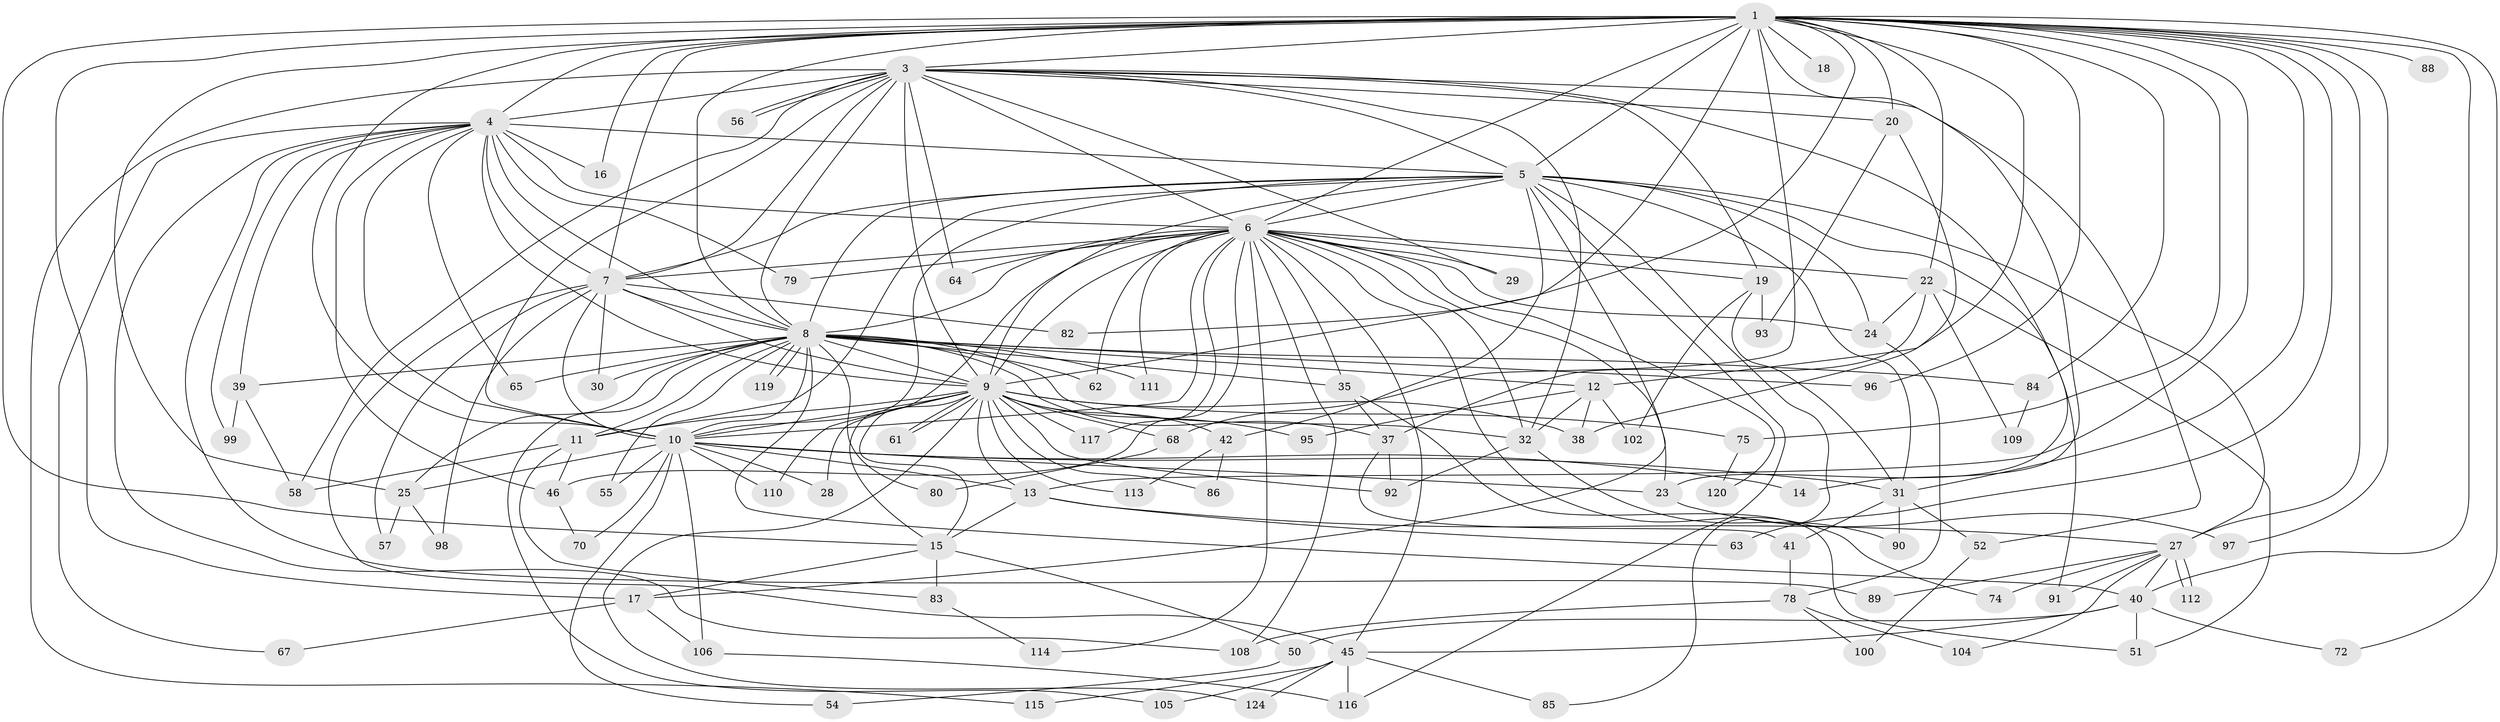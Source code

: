 // original degree distribution, {21: 0.015873015873015872, 24: 0.007936507936507936, 20: 0.015873015873015872, 19: 0.007936507936507936, 29: 0.007936507936507936, 15: 0.007936507936507936, 28: 0.007936507936507936, 26: 0.007936507936507936, 6: 0.031746031746031744, 3: 0.1984126984126984, 2: 0.5317460317460317, 7: 0.015873015873015872, 4: 0.07936507936507936, 5: 0.05555555555555555, 9: 0.007936507936507936}
// Generated by graph-tools (version 1.1) at 2025/41/03/06/25 10:41:41]
// undirected, 94 vertices, 227 edges
graph export_dot {
graph [start="1"]
  node [color=gray90,style=filled];
  1 [super="+2"];
  3 [super="+36"];
  4 [super="+21"];
  5 [super="+121"];
  6 [super="+122"];
  7 [super="+49"];
  8 [super="+48"];
  9 [super="+26"];
  10 [super="+103"];
  11 [super="+44"];
  12 [super="+69"];
  13 [super="+66"];
  14;
  15 [super="+71"];
  16;
  17 [super="+59"];
  18;
  19 [super="+126"];
  20 [super="+33"];
  22 [super="+34"];
  23;
  24;
  25 [super="+94"];
  27 [super="+77"];
  28;
  29;
  30;
  31 [super="+73"];
  32 [super="+43"];
  35;
  37;
  38 [super="+125"];
  39;
  40 [super="+53"];
  41;
  42;
  45 [super="+76"];
  46 [super="+47"];
  50;
  51 [super="+107"];
  52;
  54;
  55;
  56 [super="+60"];
  57;
  58 [super="+81"];
  61 [super="+87"];
  62;
  63;
  64;
  65;
  67;
  68;
  70;
  72;
  74;
  75;
  78 [super="+118"];
  79;
  80;
  82;
  83;
  84;
  85;
  86;
  88;
  89;
  90;
  91;
  92 [super="+101"];
  93;
  95;
  96;
  97;
  98;
  99;
  100;
  102;
  104;
  105;
  106;
  108;
  109;
  110;
  111;
  112;
  113;
  114;
  115;
  116 [super="+123"];
  117;
  119;
  120;
  124;
  1 -- 3 [weight=2];
  1 -- 4 [weight=3];
  1 -- 5 [weight=2];
  1 -- 6 [weight=2];
  1 -- 7 [weight=2];
  1 -- 8 [weight=2];
  1 -- 9 [weight=2];
  1 -- 10 [weight=2];
  1 -- 16;
  1 -- 18 [weight=2];
  1 -- 20 [weight=2];
  1 -- 22 [weight=2];
  1 -- 40;
  1 -- 63;
  1 -- 72;
  1 -- 75;
  1 -- 82;
  1 -- 88 [weight=2];
  1 -- 68;
  1 -- 12;
  1 -- 14;
  1 -- 84;
  1 -- 27;
  1 -- 31;
  1 -- 96;
  1 -- 97;
  1 -- 25;
  1 -- 13;
  1 -- 17;
  1 -- 15;
  3 -- 4 [weight=2];
  3 -- 5;
  3 -- 6;
  3 -- 7;
  3 -- 8;
  3 -- 9;
  3 -- 10;
  3 -- 19;
  3 -- 20;
  3 -- 23;
  3 -- 29;
  3 -- 32;
  3 -- 52;
  3 -- 56 [weight=2];
  3 -- 56;
  3 -- 58;
  3 -- 64;
  3 -- 115;
  4 -- 5;
  4 -- 6;
  4 -- 7;
  4 -- 8;
  4 -- 9;
  4 -- 10;
  4 -- 16;
  4 -- 39;
  4 -- 46;
  4 -- 65;
  4 -- 67;
  4 -- 79;
  4 -- 89;
  4 -- 99;
  4 -- 108;
  5 -- 6;
  5 -- 7;
  5 -- 8 [weight=2];
  5 -- 9;
  5 -- 10;
  5 -- 11;
  5 -- 17;
  5 -- 24;
  5 -- 27;
  5 -- 42;
  5 -- 85;
  5 -- 91;
  5 -- 116;
  5 -- 31;
  6 -- 7 [weight=2];
  6 -- 8;
  6 -- 9;
  6 -- 10;
  6 -- 15;
  6 -- 19;
  6 -- 23;
  6 -- 24;
  6 -- 29;
  6 -- 32;
  6 -- 35;
  6 -- 62;
  6 -- 64;
  6 -- 74;
  6 -- 79;
  6 -- 108;
  6 -- 111;
  6 -- 114;
  6 -- 117;
  6 -- 120;
  6 -- 45;
  6 -- 22;
  6 -- 46;
  7 -- 8;
  7 -- 9;
  7 -- 10;
  7 -- 30;
  7 -- 45;
  7 -- 57;
  7 -- 82;
  7 -- 98;
  8 -- 9;
  8 -- 10;
  8 -- 11;
  8 -- 12;
  8 -- 25;
  8 -- 30;
  8 -- 35;
  8 -- 39;
  8 -- 40;
  8 -- 55;
  8 -- 62;
  8 -- 65;
  8 -- 80;
  8 -- 84;
  8 -- 96;
  8 -- 105;
  8 -- 119;
  8 -- 119;
  8 -- 32;
  8 -- 37;
  8 -- 111;
  9 -- 10;
  9 -- 13;
  9 -- 28;
  9 -- 38;
  9 -- 42;
  9 -- 61 [weight=2];
  9 -- 61;
  9 -- 68;
  9 -- 75;
  9 -- 86;
  9 -- 110;
  9 -- 113;
  9 -- 117;
  9 -- 124;
  9 -- 95;
  9 -- 15;
  9 -- 92;
  9 -- 11;
  10 -- 13;
  10 -- 14;
  10 -- 25;
  10 -- 28;
  10 -- 31;
  10 -- 54;
  10 -- 55;
  10 -- 70;
  10 -- 106;
  10 -- 110;
  10 -- 23;
  11 -- 46;
  11 -- 83;
  11 -- 58;
  12 -- 32;
  12 -- 38;
  12 -- 102;
  12 -- 95;
  13 -- 15;
  13 -- 63;
  13 -- 27;
  15 -- 17;
  15 -- 50;
  15 -- 83;
  17 -- 67;
  17 -- 106;
  19 -- 93;
  19 -- 102;
  19 -- 31;
  20 -- 38;
  20 -- 93;
  22 -- 51;
  22 -- 37;
  22 -- 24;
  22 -- 109;
  23 -- 97;
  24 -- 78;
  25 -- 57;
  25 -- 98;
  27 -- 74;
  27 -- 89;
  27 -- 91;
  27 -- 112;
  27 -- 112;
  27 -- 40;
  27 -- 104;
  31 -- 41;
  31 -- 52;
  31 -- 90;
  32 -- 90;
  32 -- 92;
  35 -- 37;
  35 -- 51;
  37 -- 41;
  37 -- 92;
  39 -- 58;
  39 -- 99;
  40 -- 45;
  40 -- 50;
  40 -- 51;
  40 -- 72;
  41 -- 78;
  42 -- 86;
  42 -- 113;
  45 -- 105;
  45 -- 115;
  45 -- 116;
  45 -- 85;
  45 -- 124;
  46 -- 70;
  50 -- 54;
  52 -- 100;
  68 -- 80;
  75 -- 120;
  78 -- 100;
  78 -- 104;
  78 -- 108;
  83 -- 114;
  84 -- 109;
  106 -- 116;
}
